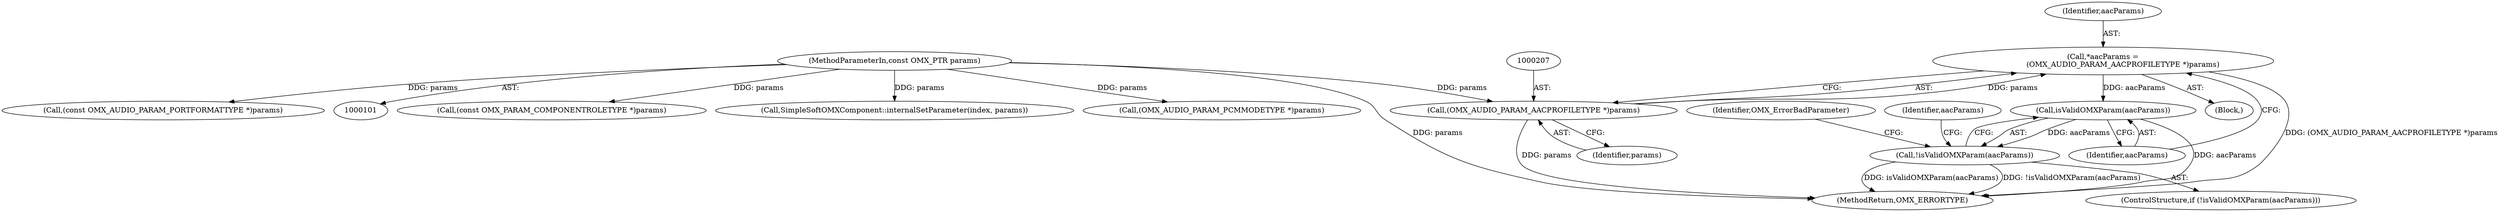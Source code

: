 digraph "0_Android_295c883fe3105b19bcd0f9e07d54c6b589fc5bff_5@pointer" {
"1000204" [label="(Call,*aacParams =\n                 (OMX_AUDIO_PARAM_AACPROFILETYPE *)params)"];
"1000206" [label="(Call,(OMX_AUDIO_PARAM_AACPROFILETYPE *)params)"];
"1000103" [label="(MethodParameterIn,const OMX_PTR params)"];
"1000211" [label="(Call,isValidOMXParam(aacParams))"];
"1000210" [label="(Call,!isValidOMXParam(aacParams))"];
"1000211" [label="(Call,isValidOMXParam(aacParams))"];
"1000219" [label="(Identifier,aacParams)"];
"1000113" [label="(Call,(const OMX_PARAM_COMPONENTROLETYPE *)params)"];
"1000103" [label="(MethodParameterIn,const OMX_PTR params)"];
"1000378" [label="(Call,SimpleSoftOMXComponent::internalSetParameter(index, params))"];
"1000206" [label="(Call,(OMX_AUDIO_PARAM_AACPROFILETYPE *)params)"];
"1000338" [label="(Call,(OMX_AUDIO_PARAM_PCMMODETYPE *)params)"];
"1000215" [label="(Identifier,OMX_ErrorBadParameter)"];
"1000205" [label="(Identifier,aacParams)"];
"1000204" [label="(Call,*aacParams =\n                 (OMX_AUDIO_PARAM_AACPROFILETYPE *)params)"];
"1000208" [label="(Identifier,params)"];
"1000202" [label="(Block,)"];
"1000144" [label="(Call,(const OMX_AUDIO_PARAM_PORTFORMATTYPE *)params)"];
"1000209" [label="(ControlStructure,if (!isValidOMXParam(aacParams)))"];
"1000212" [label="(Identifier,aacParams)"];
"1000381" [label="(MethodReturn,OMX_ERRORTYPE)"];
"1000210" [label="(Call,!isValidOMXParam(aacParams))"];
"1000204" -> "1000202"  [label="AST: "];
"1000204" -> "1000206"  [label="CFG: "];
"1000205" -> "1000204"  [label="AST: "];
"1000206" -> "1000204"  [label="AST: "];
"1000212" -> "1000204"  [label="CFG: "];
"1000204" -> "1000381"  [label="DDG: (OMX_AUDIO_PARAM_AACPROFILETYPE *)params"];
"1000206" -> "1000204"  [label="DDG: params"];
"1000204" -> "1000211"  [label="DDG: aacParams"];
"1000206" -> "1000208"  [label="CFG: "];
"1000207" -> "1000206"  [label="AST: "];
"1000208" -> "1000206"  [label="AST: "];
"1000206" -> "1000381"  [label="DDG: params"];
"1000103" -> "1000206"  [label="DDG: params"];
"1000103" -> "1000101"  [label="AST: "];
"1000103" -> "1000381"  [label="DDG: params"];
"1000103" -> "1000113"  [label="DDG: params"];
"1000103" -> "1000144"  [label="DDG: params"];
"1000103" -> "1000338"  [label="DDG: params"];
"1000103" -> "1000378"  [label="DDG: params"];
"1000211" -> "1000210"  [label="AST: "];
"1000211" -> "1000212"  [label="CFG: "];
"1000212" -> "1000211"  [label="AST: "];
"1000210" -> "1000211"  [label="CFG: "];
"1000211" -> "1000381"  [label="DDG: aacParams"];
"1000211" -> "1000210"  [label="DDG: aacParams"];
"1000210" -> "1000209"  [label="AST: "];
"1000215" -> "1000210"  [label="CFG: "];
"1000219" -> "1000210"  [label="CFG: "];
"1000210" -> "1000381"  [label="DDG: !isValidOMXParam(aacParams)"];
"1000210" -> "1000381"  [label="DDG: isValidOMXParam(aacParams)"];
}
